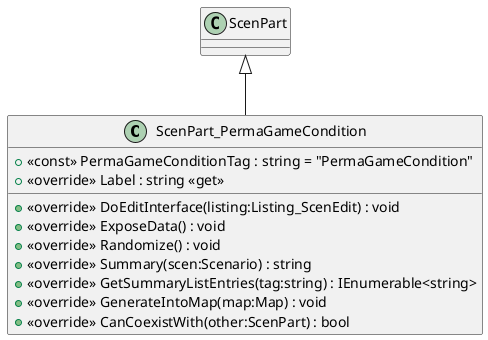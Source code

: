 @startuml
class ScenPart_PermaGameCondition {
    + <<const>> PermaGameConditionTag : string = "PermaGameCondition"
    + <<override>> Label : string <<get>>
    + <<override>> DoEditInterface(listing:Listing_ScenEdit) : void
    + <<override>> ExposeData() : void
    + <<override>> Randomize() : void
    + <<override>> Summary(scen:Scenario) : string
    + <<override>> GetSummaryListEntries(tag:string) : IEnumerable<string>
    + <<override>> GenerateIntoMap(map:Map) : void
    + <<override>> CanCoexistWith(other:ScenPart) : bool
}
ScenPart <|-- ScenPart_PermaGameCondition
@enduml
